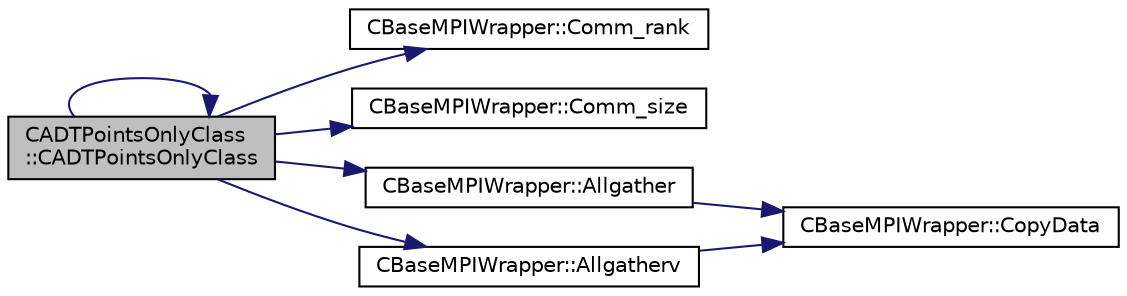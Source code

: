 digraph "CADTPointsOnlyClass::CADTPointsOnlyClass"
{
  edge [fontname="Helvetica",fontsize="10",labelfontname="Helvetica",labelfontsize="10"];
  node [fontname="Helvetica",fontsize="10",shape=record];
  rankdir="LR";
  Node0 [label="CADTPointsOnlyClass\l::CADTPointsOnlyClass",height=0.2,width=0.4,color="black", fillcolor="grey75", style="filled", fontcolor="black"];
  Node0 -> Node0 [color="midnightblue",fontsize="10",style="solid",fontname="Helvetica"];
  Node0 -> Node1 [color="midnightblue",fontsize="10",style="solid",fontname="Helvetica"];
  Node1 [label="CBaseMPIWrapper::Comm_rank",height=0.2,width=0.4,color="black", fillcolor="white", style="filled",URL="$class_c_base_m_p_i_wrapper.html#a787ecf1f0d1b905134654c17875c1563"];
  Node0 -> Node2 [color="midnightblue",fontsize="10",style="solid",fontname="Helvetica"];
  Node2 [label="CBaseMPIWrapper::Comm_size",height=0.2,width=0.4,color="black", fillcolor="white", style="filled",URL="$class_c_base_m_p_i_wrapper.html#ad6d1d2360f72e61aa0ac75b66e71fa78"];
  Node0 -> Node3 [color="midnightblue",fontsize="10",style="solid",fontname="Helvetica"];
  Node3 [label="CBaseMPIWrapper::Allgather",height=0.2,width=0.4,color="black", fillcolor="white", style="filled",URL="$class_c_base_m_p_i_wrapper.html#a55195abbb7206e08a4933fa53cd41923"];
  Node3 -> Node4 [color="midnightblue",fontsize="10",style="solid",fontname="Helvetica"];
  Node4 [label="CBaseMPIWrapper::CopyData",height=0.2,width=0.4,color="black", fillcolor="white", style="filled",URL="$class_c_base_m_p_i_wrapper.html#a4725cc1dd65b161b483e812a538a5e36"];
  Node0 -> Node5 [color="midnightblue",fontsize="10",style="solid",fontname="Helvetica"];
  Node5 [label="CBaseMPIWrapper::Allgatherv",height=0.2,width=0.4,color="black", fillcolor="white", style="filled",URL="$class_c_base_m_p_i_wrapper.html#a680cc01a93a562afb2ebcf7ff5a2198b"];
  Node5 -> Node4 [color="midnightblue",fontsize="10",style="solid",fontname="Helvetica"];
}
